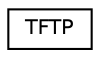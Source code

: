 digraph "Graphical Class Hierarchy"
{
  edge [fontname="Helvetica",fontsize="10",labelfontname="Helvetica",labelfontsize="10"];
  node [fontname="Helvetica",fontsize="10",shape=record];
  rankdir="LR";
  Node0 [label="TFTP",height=0.2,width=0.4,color="black", fillcolor="white", style="filled",URL="$class_t_f_t_p.html",tooltip="A TFTP server. "];
}
